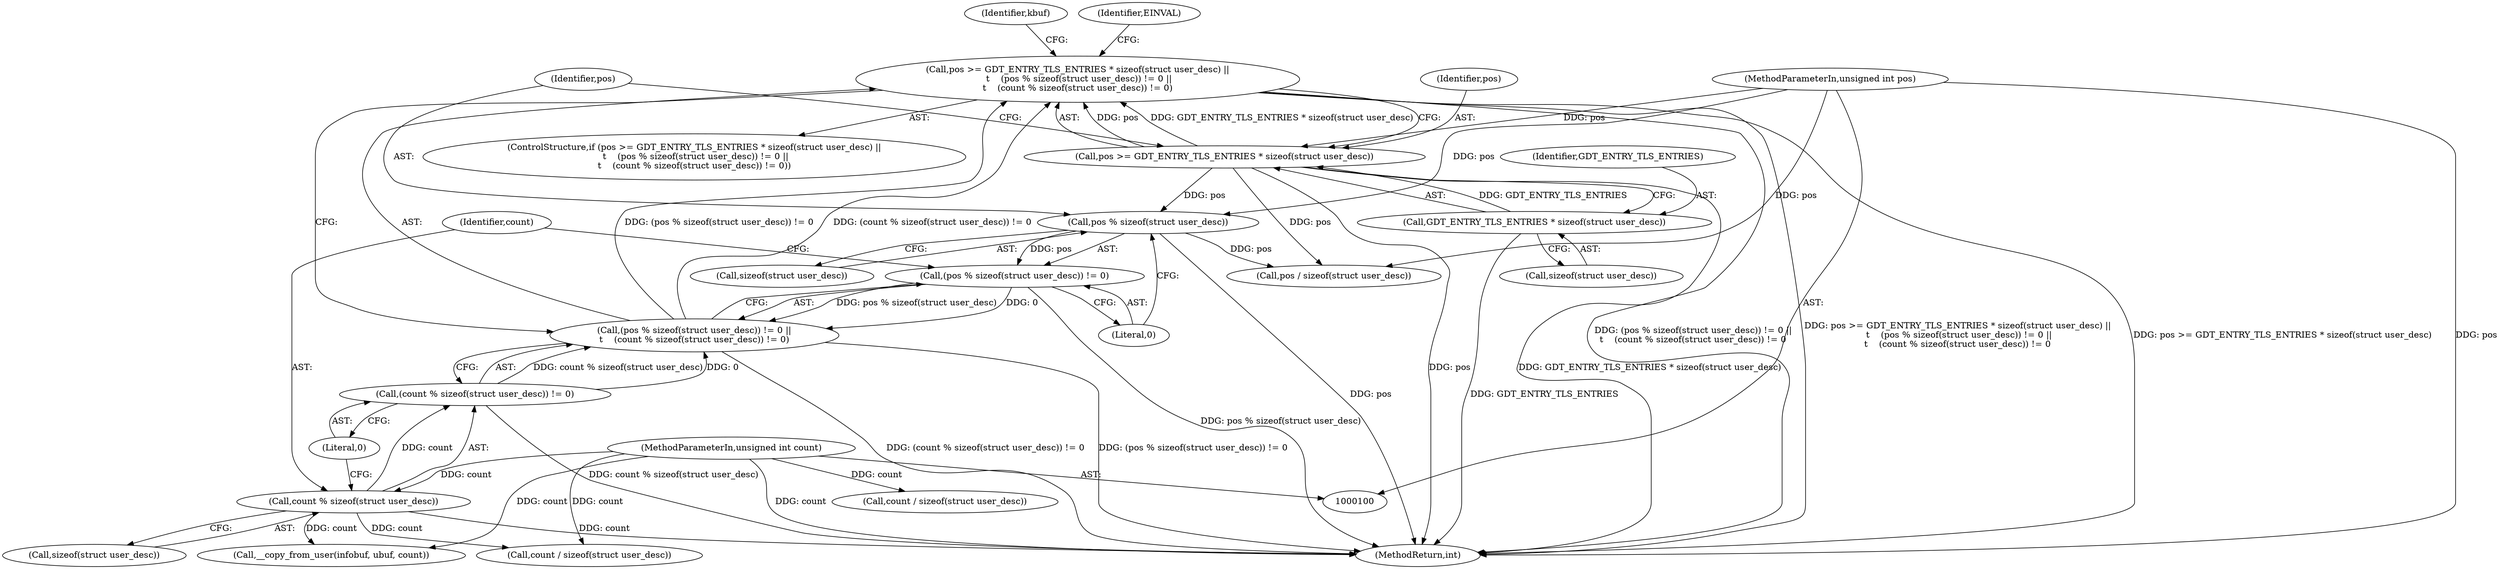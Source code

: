 digraph "0_linux_41bdc78544b8a93a9c6814b8bbbfef966272abbe_0@API" {
"1000112" [label="(Call,pos >= GDT_ENTRY_TLS_ENTRIES * sizeof(struct user_desc) ||\n \t    (pos % sizeof(struct user_desc)) != 0 ||\n\t    (count % sizeof(struct user_desc)) != 0)"];
"1000113" [label="(Call,pos >= GDT_ENTRY_TLS_ENTRIES * sizeof(struct user_desc))"];
"1000103" [label="(MethodParameterIn,unsigned int pos)"];
"1000115" [label="(Call,GDT_ENTRY_TLS_ENTRIES * sizeof(struct user_desc))"];
"1000119" [label="(Call,(pos % sizeof(struct user_desc)) != 0 ||\n\t    (count % sizeof(struct user_desc)) != 0)"];
"1000120" [label="(Call,(pos % sizeof(struct user_desc)) != 0)"];
"1000121" [label="(Call,pos % sizeof(struct user_desc))"];
"1000126" [label="(Call,(count % sizeof(struct user_desc)) != 0)"];
"1000127" [label="(Call,count % sizeof(struct user_desc))"];
"1000104" [label="(MethodParameterIn,unsigned int count)"];
"1000125" [label="(Literal,0)"];
"1000159" [label="(Call,count / sizeof(struct user_desc))"];
"1000104" [label="(MethodParameterIn,unsigned int count)"];
"1000183" [label="(Call,count / sizeof(struct user_desc))"];
"1000122" [label="(Identifier,pos)"];
"1000123" [label="(Call,sizeof(struct user_desc))"];
"1000127" [label="(Call,count % sizeof(struct user_desc))"];
"1000136" [label="(Identifier,kbuf)"];
"1000112" [label="(Call,pos >= GDT_ENTRY_TLS_ENTRIES * sizeof(struct user_desc) ||\n \t    (pos % sizeof(struct user_desc)) != 0 ||\n\t    (count % sizeof(struct user_desc)) != 0)"];
"1000114" [label="(Identifier,pos)"];
"1000189" [label="(MethodReturn,int)"];
"1000129" [label="(Call,sizeof(struct user_desc))"];
"1000103" [label="(MethodParameterIn,unsigned int pos)"];
"1000126" [label="(Call,(count % sizeof(struct user_desc)) != 0)"];
"1000119" [label="(Call,(pos % sizeof(struct user_desc)) != 0 ||\n\t    (count % sizeof(struct user_desc)) != 0)"];
"1000113" [label="(Call,pos >= GDT_ENTRY_TLS_ENTRIES * sizeof(struct user_desc))"];
"1000178" [label="(Call,pos / sizeof(struct user_desc))"];
"1000117" [label="(Call,sizeof(struct user_desc))"];
"1000142" [label="(Call,__copy_from_user(infobuf, ubuf, count))"];
"1000120" [label="(Call,(pos % sizeof(struct user_desc)) != 0)"];
"1000134" [label="(Identifier,EINVAL)"];
"1000121" [label="(Call,pos % sizeof(struct user_desc))"];
"1000115" [label="(Call,GDT_ENTRY_TLS_ENTRIES * sizeof(struct user_desc))"];
"1000116" [label="(Identifier,GDT_ENTRY_TLS_ENTRIES)"];
"1000128" [label="(Identifier,count)"];
"1000111" [label="(ControlStructure,if (pos >= GDT_ENTRY_TLS_ENTRIES * sizeof(struct user_desc) ||\n \t    (pos % sizeof(struct user_desc)) != 0 ||\n\t    (count % sizeof(struct user_desc)) != 0))"];
"1000131" [label="(Literal,0)"];
"1000112" -> "1000111"  [label="AST: "];
"1000112" -> "1000113"  [label="CFG: "];
"1000112" -> "1000119"  [label="CFG: "];
"1000113" -> "1000112"  [label="AST: "];
"1000119" -> "1000112"  [label="AST: "];
"1000134" -> "1000112"  [label="CFG: "];
"1000136" -> "1000112"  [label="CFG: "];
"1000112" -> "1000189"  [label="DDG: (pos % sizeof(struct user_desc)) != 0 ||\n\t    (count % sizeof(struct user_desc)) != 0"];
"1000112" -> "1000189"  [label="DDG: pos >= GDT_ENTRY_TLS_ENTRIES * sizeof(struct user_desc) ||\n \t    (pos % sizeof(struct user_desc)) != 0 ||\n\t    (count % sizeof(struct user_desc)) != 0"];
"1000112" -> "1000189"  [label="DDG: pos >= GDT_ENTRY_TLS_ENTRIES * sizeof(struct user_desc)"];
"1000113" -> "1000112"  [label="DDG: pos"];
"1000113" -> "1000112"  [label="DDG: GDT_ENTRY_TLS_ENTRIES * sizeof(struct user_desc)"];
"1000119" -> "1000112"  [label="DDG: (pos % sizeof(struct user_desc)) != 0"];
"1000119" -> "1000112"  [label="DDG: (count % sizeof(struct user_desc)) != 0"];
"1000113" -> "1000115"  [label="CFG: "];
"1000114" -> "1000113"  [label="AST: "];
"1000115" -> "1000113"  [label="AST: "];
"1000122" -> "1000113"  [label="CFG: "];
"1000113" -> "1000189"  [label="DDG: pos"];
"1000113" -> "1000189"  [label="DDG: GDT_ENTRY_TLS_ENTRIES * sizeof(struct user_desc)"];
"1000103" -> "1000113"  [label="DDG: pos"];
"1000115" -> "1000113"  [label="DDG: GDT_ENTRY_TLS_ENTRIES"];
"1000113" -> "1000121"  [label="DDG: pos"];
"1000113" -> "1000178"  [label="DDG: pos"];
"1000103" -> "1000100"  [label="AST: "];
"1000103" -> "1000189"  [label="DDG: pos"];
"1000103" -> "1000121"  [label="DDG: pos"];
"1000103" -> "1000178"  [label="DDG: pos"];
"1000115" -> "1000117"  [label="CFG: "];
"1000116" -> "1000115"  [label="AST: "];
"1000117" -> "1000115"  [label="AST: "];
"1000115" -> "1000189"  [label="DDG: GDT_ENTRY_TLS_ENTRIES"];
"1000119" -> "1000120"  [label="CFG: "];
"1000119" -> "1000126"  [label="CFG: "];
"1000120" -> "1000119"  [label="AST: "];
"1000126" -> "1000119"  [label="AST: "];
"1000119" -> "1000189"  [label="DDG: (count % sizeof(struct user_desc)) != 0"];
"1000119" -> "1000189"  [label="DDG: (pos % sizeof(struct user_desc)) != 0"];
"1000120" -> "1000119"  [label="DDG: pos % sizeof(struct user_desc)"];
"1000120" -> "1000119"  [label="DDG: 0"];
"1000126" -> "1000119"  [label="DDG: count % sizeof(struct user_desc)"];
"1000126" -> "1000119"  [label="DDG: 0"];
"1000120" -> "1000125"  [label="CFG: "];
"1000121" -> "1000120"  [label="AST: "];
"1000125" -> "1000120"  [label="AST: "];
"1000128" -> "1000120"  [label="CFG: "];
"1000120" -> "1000189"  [label="DDG: pos % sizeof(struct user_desc)"];
"1000121" -> "1000120"  [label="DDG: pos"];
"1000121" -> "1000123"  [label="CFG: "];
"1000122" -> "1000121"  [label="AST: "];
"1000123" -> "1000121"  [label="AST: "];
"1000125" -> "1000121"  [label="CFG: "];
"1000121" -> "1000189"  [label="DDG: pos"];
"1000121" -> "1000178"  [label="DDG: pos"];
"1000126" -> "1000131"  [label="CFG: "];
"1000127" -> "1000126"  [label="AST: "];
"1000131" -> "1000126"  [label="AST: "];
"1000126" -> "1000189"  [label="DDG: count % sizeof(struct user_desc)"];
"1000127" -> "1000126"  [label="DDG: count"];
"1000127" -> "1000129"  [label="CFG: "];
"1000128" -> "1000127"  [label="AST: "];
"1000129" -> "1000127"  [label="AST: "];
"1000131" -> "1000127"  [label="CFG: "];
"1000127" -> "1000189"  [label="DDG: count"];
"1000104" -> "1000127"  [label="DDG: count"];
"1000127" -> "1000142"  [label="DDG: count"];
"1000127" -> "1000159"  [label="DDG: count"];
"1000104" -> "1000100"  [label="AST: "];
"1000104" -> "1000189"  [label="DDG: count"];
"1000104" -> "1000142"  [label="DDG: count"];
"1000104" -> "1000159"  [label="DDG: count"];
"1000104" -> "1000183"  [label="DDG: count"];
}
